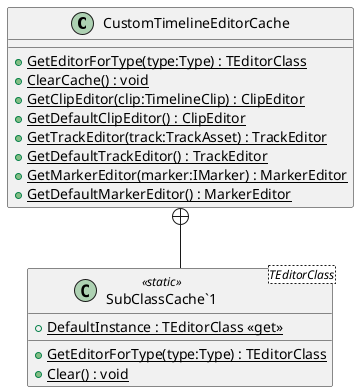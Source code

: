 @startuml
class CustomTimelineEditorCache {
    + {static} GetEditorForType(type:Type) : TEditorClass
    + {static} ClearCache() : void
    + {static} GetClipEditor(clip:TimelineClip) : ClipEditor
    + {static} GetDefaultClipEditor() : ClipEditor
    + {static} GetTrackEditor(track:TrackAsset) : TrackEditor
    + {static} GetDefaultTrackEditor() : TrackEditor
    + {static} GetMarkerEditor(marker:IMarker) : MarkerEditor
    + {static} GetDefaultMarkerEditor() : MarkerEditor
}
class "SubClassCache`1"<TEditorClass> <<static>> {
    + {static} DefaultInstance : TEditorClass <<get>>
    + {static} GetEditorForType(type:Type) : TEditorClass
    + {static} Clear() : void
}
CustomTimelineEditorCache +-- "SubClassCache`1"
@enduml
